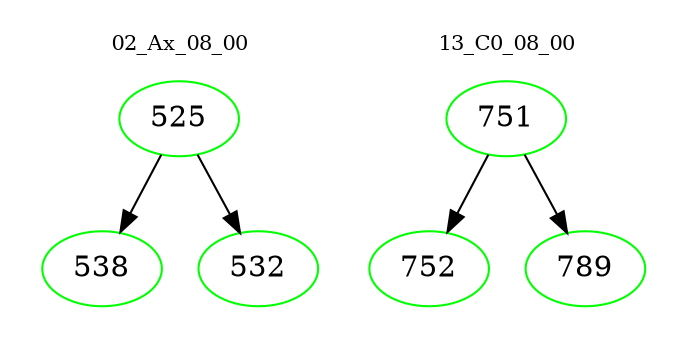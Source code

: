 digraph{
subgraph cluster_0 {
color = white
label = "02_Ax_08_00";
fontsize=10;
T0_525 [label="525", color="green"]
T0_525 -> T0_538 [color="black"]
T0_538 [label="538", color="green"]
T0_525 -> T0_532 [color="black"]
T0_532 [label="532", color="green"]
}
subgraph cluster_1 {
color = white
label = "13_C0_08_00";
fontsize=10;
T1_751 [label="751", color="green"]
T1_751 -> T1_752 [color="black"]
T1_752 [label="752", color="green"]
T1_751 -> T1_789 [color="black"]
T1_789 [label="789", color="green"]
}
}
